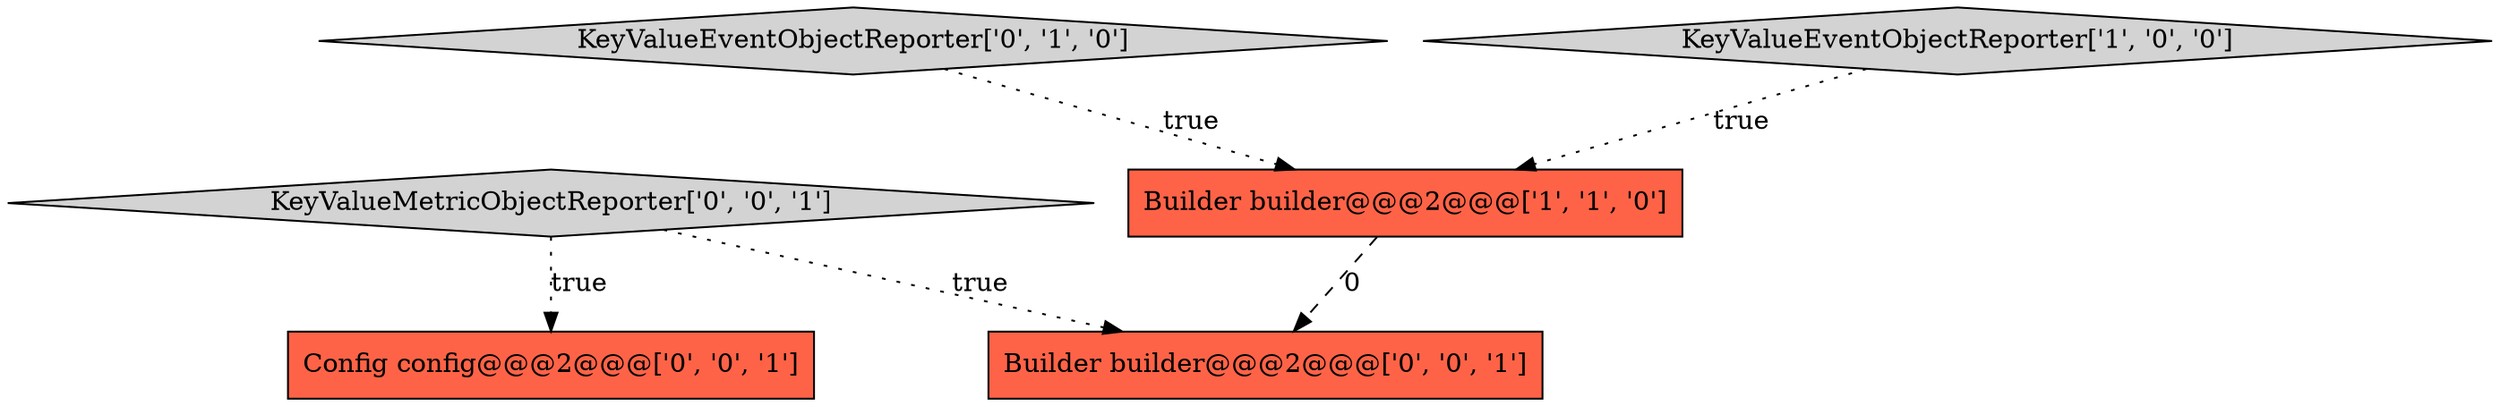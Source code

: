 digraph {
4 [style = filled, label = "KeyValueMetricObjectReporter['0', '0', '1']", fillcolor = lightgray, shape = diamond image = "AAA0AAABBB3BBB"];
5 [style = filled, label = "Builder builder@@@2@@@['0', '0', '1']", fillcolor = tomato, shape = box image = "AAA0AAABBB3BBB"];
2 [style = filled, label = "KeyValueEventObjectReporter['0', '1', '0']", fillcolor = lightgray, shape = diamond image = "AAA0AAABBB2BBB"];
3 [style = filled, label = "Config config@@@2@@@['0', '0', '1']", fillcolor = tomato, shape = box image = "AAA0AAABBB3BBB"];
0 [style = filled, label = "KeyValueEventObjectReporter['1', '0', '0']", fillcolor = lightgray, shape = diamond image = "AAA0AAABBB1BBB"];
1 [style = filled, label = "Builder builder@@@2@@@['1', '1', '0']", fillcolor = tomato, shape = box image = "AAA0AAABBB1BBB"];
4->5 [style = dotted, label="true"];
4->3 [style = dotted, label="true"];
1->5 [style = dashed, label="0"];
2->1 [style = dotted, label="true"];
0->1 [style = dotted, label="true"];
}
